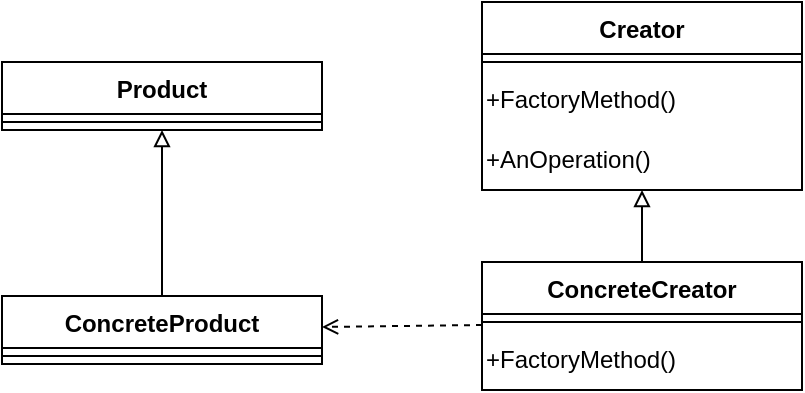 <mxfile version="22.1.11" type="device">
  <diagram id="C5RBs43oDa-KdzZeNtuy" name="Page-1">
    <mxGraphModel dx="627" dy="473" grid="1" gridSize="10" guides="1" tooltips="1" connect="1" arrows="1" fold="1" page="1" pageScale="1" pageWidth="827" pageHeight="1169" math="0" shadow="0">
      <root>
        <mxCell id="WIyWlLk6GJQsqaUBKTNV-0" />
        <mxCell id="WIyWlLk6GJQsqaUBKTNV-1" parent="WIyWlLk6GJQsqaUBKTNV-0" />
        <mxCell id="U0ZQ5RG8dszuuR7tfwye-7" value="Product" style="swimlane;fontStyle=1;align=center;verticalAlign=top;childLayout=stackLayout;horizontal=1;startSize=26;horizontalStack=0;resizeParent=1;resizeParentMax=0;resizeLast=0;collapsible=1;marginBottom=0;whiteSpace=wrap;html=1;" parent="WIyWlLk6GJQsqaUBKTNV-1" vertex="1">
          <mxGeometry x="240" y="180" width="160" height="34" as="geometry" />
        </mxCell>
        <mxCell id="U0ZQ5RG8dszuuR7tfwye-9" value="" style="line;strokeWidth=1;fillColor=none;align=left;verticalAlign=middle;spacingTop=-1;spacingLeft=3;spacingRight=3;rotatable=0;labelPosition=right;points=[];portConstraint=eastwest;strokeColor=inherit;" parent="U0ZQ5RG8dszuuR7tfwye-7" vertex="1">
          <mxGeometry y="26" width="160" height="8" as="geometry" />
        </mxCell>
        <mxCell id="AzicJRlB9onXGgj1gOx7-10" style="edgeStyle=orthogonalEdgeStyle;rounded=0;orthogonalLoop=1;jettySize=auto;html=1;exitX=0.5;exitY=0;exitDx=0;exitDy=0;entryX=0.5;entryY=1;entryDx=0;entryDy=0;endArrow=block;endFill=0;" edge="1" parent="WIyWlLk6GJQsqaUBKTNV-1" source="U0ZQ5RG8dszuuR7tfwye-11" target="U0ZQ5RG8dszuuR7tfwye-7">
          <mxGeometry relative="1" as="geometry" />
        </mxCell>
        <mxCell id="U0ZQ5RG8dszuuR7tfwye-11" value="ConcreteProduct" style="swimlane;fontStyle=1;align=center;verticalAlign=top;childLayout=stackLayout;horizontal=1;startSize=26;horizontalStack=0;resizeParent=1;resizeParentMax=0;resizeLast=0;collapsible=1;marginBottom=0;whiteSpace=wrap;html=1;" parent="WIyWlLk6GJQsqaUBKTNV-1" vertex="1">
          <mxGeometry x="240" y="297" width="160" height="34" as="geometry" />
        </mxCell>
        <mxCell id="U0ZQ5RG8dszuuR7tfwye-12" value="" style="line;strokeWidth=1;fillColor=none;align=left;verticalAlign=middle;spacingTop=-1;spacingLeft=3;spacingRight=3;rotatable=0;labelPosition=right;points=[];portConstraint=eastwest;strokeColor=inherit;" parent="U0ZQ5RG8dszuuR7tfwye-11" vertex="1">
          <mxGeometry y="26" width="160" height="8" as="geometry" />
        </mxCell>
        <mxCell id="U0ZQ5RG8dszuuR7tfwye-13" value="Creator" style="swimlane;fontStyle=1;align=center;verticalAlign=top;childLayout=stackLayout;horizontal=1;startSize=26;horizontalStack=0;resizeParent=1;resizeParentMax=0;resizeLast=0;collapsible=1;marginBottom=0;whiteSpace=wrap;html=1;" parent="WIyWlLk6GJQsqaUBKTNV-1" vertex="1">
          <mxGeometry x="480" y="150" width="160" height="94" as="geometry" />
        </mxCell>
        <mxCell id="U0ZQ5RG8dszuuR7tfwye-14" value="" style="line;strokeWidth=1;fillColor=none;align=left;verticalAlign=middle;spacingTop=-1;spacingLeft=3;spacingRight=3;rotatable=0;labelPosition=right;points=[];portConstraint=eastwest;strokeColor=inherit;" parent="U0ZQ5RG8dszuuR7tfwye-13" vertex="1">
          <mxGeometry y="26" width="160" height="8" as="geometry" />
        </mxCell>
        <mxCell id="AzicJRlB9onXGgj1gOx7-2" value="+FactoryMethod()" style="text;html=1;strokeColor=none;fillColor=none;align=left;verticalAlign=middle;whiteSpace=wrap;rounded=0;" vertex="1" parent="U0ZQ5RG8dszuuR7tfwye-13">
          <mxGeometry y="34" width="160" height="30" as="geometry" />
        </mxCell>
        <mxCell id="AzicJRlB9onXGgj1gOx7-3" value="+AnOperation()" style="text;html=1;strokeColor=none;fillColor=none;align=left;verticalAlign=middle;whiteSpace=wrap;rounded=0;" vertex="1" parent="U0ZQ5RG8dszuuR7tfwye-13">
          <mxGeometry y="64" width="160" height="30" as="geometry" />
        </mxCell>
        <mxCell id="AzicJRlB9onXGgj1gOx7-8" style="rounded=0;orthogonalLoop=1;jettySize=auto;html=1;exitX=0.5;exitY=0;exitDx=0;exitDy=0;entryX=0.5;entryY=1;entryDx=0;entryDy=0;endArrow=block;endFill=0;" edge="1" parent="WIyWlLk6GJQsqaUBKTNV-1" source="AzicJRlB9onXGgj1gOx7-4" target="AzicJRlB9onXGgj1gOx7-3">
          <mxGeometry relative="1" as="geometry" />
        </mxCell>
        <mxCell id="AzicJRlB9onXGgj1gOx7-14" style="edgeStyle=none;rounded=0;orthogonalLoop=1;jettySize=auto;html=1;entryX=1;entryY=0.5;entryDx=0;entryDy=0;endArrow=open;endFill=0;dashed=1;" edge="1" parent="WIyWlLk6GJQsqaUBKTNV-1">
          <mxGeometry relative="1" as="geometry">
            <mxPoint x="480" y="311.5" as="sourcePoint" />
            <mxPoint x="400" y="312.5" as="targetPoint" />
          </mxGeometry>
        </mxCell>
        <mxCell id="AzicJRlB9onXGgj1gOx7-4" value="ConcreteCreator" style="swimlane;fontStyle=1;align=center;verticalAlign=top;childLayout=stackLayout;horizontal=1;startSize=26;horizontalStack=0;resizeParent=1;resizeParentMax=0;resizeLast=0;collapsible=1;marginBottom=0;whiteSpace=wrap;html=1;" vertex="1" parent="WIyWlLk6GJQsqaUBKTNV-1">
          <mxGeometry x="480" y="280" width="160" height="64" as="geometry" />
        </mxCell>
        <mxCell id="AzicJRlB9onXGgj1gOx7-5" value="" style="line;strokeWidth=1;fillColor=none;align=left;verticalAlign=middle;spacingTop=-1;spacingLeft=3;spacingRight=3;rotatable=0;labelPosition=right;points=[];portConstraint=eastwest;strokeColor=inherit;" vertex="1" parent="AzicJRlB9onXGgj1gOx7-4">
          <mxGeometry y="26" width="160" height="8" as="geometry" />
        </mxCell>
        <mxCell id="AzicJRlB9onXGgj1gOx7-6" value="+FactoryMethod()" style="text;html=1;strokeColor=none;fillColor=none;align=left;verticalAlign=middle;whiteSpace=wrap;rounded=0;" vertex="1" parent="AzicJRlB9onXGgj1gOx7-4">
          <mxGeometry y="34" width="160" height="30" as="geometry" />
        </mxCell>
      </root>
    </mxGraphModel>
  </diagram>
</mxfile>
